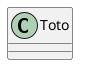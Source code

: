 {
  "sha1": "d3gccgyidrnl44gr8em1zg2eh2p1hdi",
  "insertion": {
    "when": "2024-06-01T09:03:02.457Z",
    "user": "plantuml@gmail.com"
  }
}
@startuml
skinparam CircledCharacterFontSize 21
class Toto
@enduml
